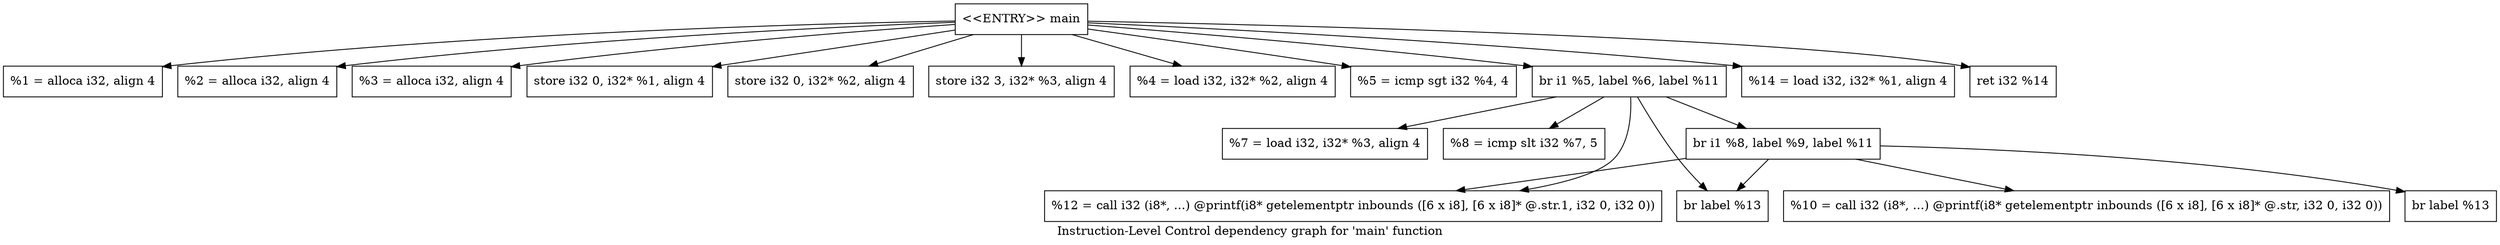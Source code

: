 digraph "Instruction-Level Control dependency graph for 'main' function" {
	label="Instruction-Level Control dependency graph for 'main' function";

	Node0x9d3eff0 [shape=record,label="{\<\<ENTRY\>\> main}"];
	Node0x9d3eff0 -> Node0x9d3f060;
	Node0x9d3eff0 -> Node0x9d3f0d0;
	Node0x9d3eff0 -> Node0x9d3f1a0;
	Node0x9d3eff0 -> Node0x9d3f170;
	Node0x9d3eff0 -> Node0x9d3f140;
	Node0x9d3eff0 -> Node0x9d3f370;
	Node0x9d3eff0 -> Node0x9d3f3e0;
	Node0x9d3eff0 -> Node0x9d3f450;
	Node0x9d3eff0 -> Node0x9d3f550;
	Node0x9d3eff0 -> Node0x9d3f2e0;
	Node0x9d3eff0 -> Node0x9d3f6d0;
	Node0x9d3f060 [shape=record,label="{  %1 = alloca i32, align 4}"];
	Node0x9d3f0d0 [shape=record,label="{  %2 = alloca i32, align 4}"];
	Node0x9d3f1a0 [shape=record,label="{  %3 = alloca i32, align 4}"];
	Node0x9d3f170 [shape=record,label="{  store i32 0, i32* %1, align 4}"];
	Node0x9d3f140 [shape=record,label="{  store i32 0, i32* %2, align 4}"];
	Node0x9d3f370 [shape=record,label="{  store i32 3, i32* %3, align 4}"];
	Node0x9d3f3e0 [shape=record,label="{  %4 = load i32, i32* %2, align 4}"];
	Node0x9d3f450 [shape=record,label="{  %5 = icmp sgt i32 %4, 4}"];
	Node0x9d3f550 [shape=record,label="{  br i1 %5, label %6, label %11}"];
	Node0x9d3f550 -> Node0x9d3f740;
	Node0x9d3f550 -> Node0x9d3f7b0;
	Node0x9d3f550 -> Node0x9d3f850;
	Node0x9d3f550 -> Node0x9d3f820;
	Node0x9d3f550 -> Node0x9d3f900;
	Node0x9d3f2e0 [shape=record,label="{  %14 = load i32, i32* %1, align 4}"];
	Node0x9d3f6d0 [shape=record,label="{  ret i32 %14}"];
	Node0x9d3f740 [shape=record,label="{  %7 = load i32, i32* %3, align 4}"];
	Node0x9d3f7b0 [shape=record,label="{  %8 = icmp slt i32 %7, 5}"];
	Node0x9d3f850 [shape=record,label="{  br i1 %8, label %9, label %11}"];
	Node0x9d3f850 -> Node0x9d3fa80;
	Node0x9d3f850 -> Node0x9d3faf0;
	Node0x9d3f850 -> Node0x9d3f820;
	Node0x9d3f850 -> Node0x9d3f900;
	Node0x9d3f820 [shape=record,label="{  %12 = call i32 (i8*, ...) @printf(i8* getelementptr inbounds ([6 x i8], [6 x i8]* @.str.1, i32 0, i32 0))}"];
	Node0x9d3f900 [shape=record,label="{  br label %13}"];
	Node0x9d3fa80 [shape=record,label="{  %10 = call i32 (i8*, ...) @printf(i8* getelementptr inbounds ([6 x i8], [6 x i8]* @.str, i32 0, i32 0))}"];
	Node0x9d3faf0 [shape=record,label="{  br label %13}"];
}
